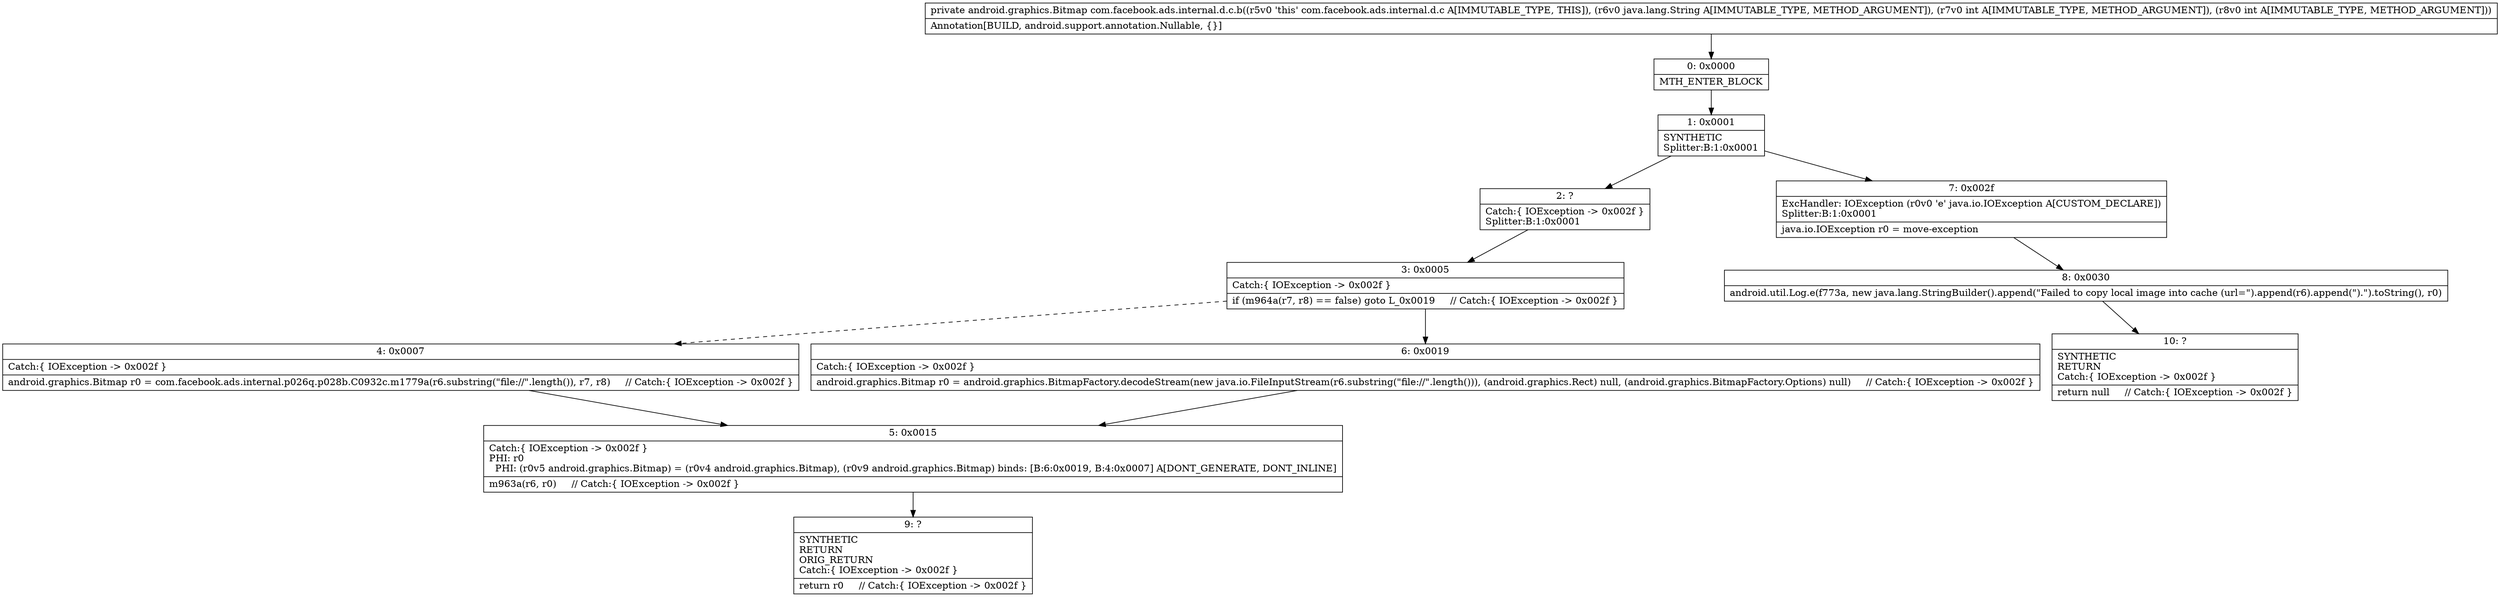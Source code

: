 digraph "CFG forcom.facebook.ads.internal.d.c.b(Ljava\/lang\/String;II)Landroid\/graphics\/Bitmap;" {
Node_0 [shape=record,label="{0\:\ 0x0000|MTH_ENTER_BLOCK\l}"];
Node_1 [shape=record,label="{1\:\ 0x0001|SYNTHETIC\lSplitter:B:1:0x0001\l}"];
Node_2 [shape=record,label="{2\:\ ?|Catch:\{ IOException \-\> 0x002f \}\lSplitter:B:1:0x0001\l}"];
Node_3 [shape=record,label="{3\:\ 0x0005|Catch:\{ IOException \-\> 0x002f \}\l|if (m964a(r7, r8) == false) goto L_0x0019     \/\/ Catch:\{ IOException \-\> 0x002f \}\l}"];
Node_4 [shape=record,label="{4\:\ 0x0007|Catch:\{ IOException \-\> 0x002f \}\l|android.graphics.Bitmap r0 = com.facebook.ads.internal.p026q.p028b.C0932c.m1779a(r6.substring(\"file:\/\/\".length()), r7, r8)     \/\/ Catch:\{ IOException \-\> 0x002f \}\l}"];
Node_5 [shape=record,label="{5\:\ 0x0015|Catch:\{ IOException \-\> 0x002f \}\lPHI: r0 \l  PHI: (r0v5 android.graphics.Bitmap) = (r0v4 android.graphics.Bitmap), (r0v9 android.graphics.Bitmap) binds: [B:6:0x0019, B:4:0x0007] A[DONT_GENERATE, DONT_INLINE]\l|m963a(r6, r0)     \/\/ Catch:\{ IOException \-\> 0x002f \}\l}"];
Node_6 [shape=record,label="{6\:\ 0x0019|Catch:\{ IOException \-\> 0x002f \}\l|android.graphics.Bitmap r0 = android.graphics.BitmapFactory.decodeStream(new java.io.FileInputStream(r6.substring(\"file:\/\/\".length())), (android.graphics.Rect) null, (android.graphics.BitmapFactory.Options) null)     \/\/ Catch:\{ IOException \-\> 0x002f \}\l}"];
Node_7 [shape=record,label="{7\:\ 0x002f|ExcHandler: IOException (r0v0 'e' java.io.IOException A[CUSTOM_DECLARE])\lSplitter:B:1:0x0001\l|java.io.IOException r0 = move\-exception\l}"];
Node_8 [shape=record,label="{8\:\ 0x0030|android.util.Log.e(f773a, new java.lang.StringBuilder().append(\"Failed to copy local image into cache (url=\").append(r6).append(\").\").toString(), r0)\l}"];
Node_9 [shape=record,label="{9\:\ ?|SYNTHETIC\lRETURN\lORIG_RETURN\lCatch:\{ IOException \-\> 0x002f \}\l|return r0     \/\/ Catch:\{ IOException \-\> 0x002f \}\l}"];
Node_10 [shape=record,label="{10\:\ ?|SYNTHETIC\lRETURN\lCatch:\{ IOException \-\> 0x002f \}\l|return null     \/\/ Catch:\{ IOException \-\> 0x002f \}\l}"];
MethodNode[shape=record,label="{private android.graphics.Bitmap com.facebook.ads.internal.d.c.b((r5v0 'this' com.facebook.ads.internal.d.c A[IMMUTABLE_TYPE, THIS]), (r6v0 java.lang.String A[IMMUTABLE_TYPE, METHOD_ARGUMENT]), (r7v0 int A[IMMUTABLE_TYPE, METHOD_ARGUMENT]), (r8v0 int A[IMMUTABLE_TYPE, METHOD_ARGUMENT]))  | Annotation[BUILD, android.support.annotation.Nullable, \{\}]\l}"];
MethodNode -> Node_0;
Node_0 -> Node_1;
Node_1 -> Node_2;
Node_1 -> Node_7;
Node_2 -> Node_3;
Node_3 -> Node_4[style=dashed];
Node_3 -> Node_6;
Node_4 -> Node_5;
Node_5 -> Node_9;
Node_6 -> Node_5;
Node_7 -> Node_8;
Node_8 -> Node_10;
}

